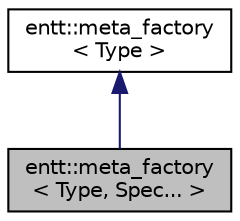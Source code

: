 digraph "entt::meta_factory&lt; Type, Spec... &gt;"
{
 // LATEX_PDF_SIZE
  edge [fontname="Helvetica",fontsize="10",labelfontname="Helvetica",labelfontsize="10"];
  node [fontname="Helvetica",fontsize="10",shape=record];
  Node1 [label="entt::meta_factory\l\< Type, Spec... \>",height=0.2,width=0.4,color="black", fillcolor="grey75", style="filled", fontcolor="black",tooltip="Extended meta factory to be used for reflection purposes."];
  Node2 -> Node1 [dir="back",color="midnightblue",fontsize="10",style="solid",fontname="Helvetica"];
  Node2 [label="entt::meta_factory\l\< Type \>",height=0.2,width=0.4,color="black", fillcolor="white", style="filled",URL="$structentt_1_1meta__factory_3_01Type_01_4.html",tooltip="Basic meta factory to be used for reflection purposes."];
}
